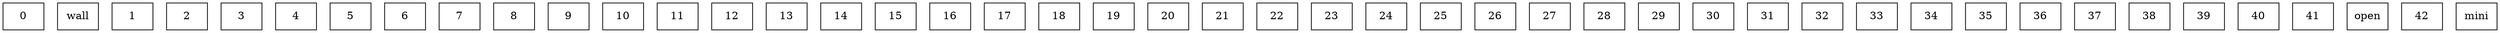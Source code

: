 graph room {
 node [shape="box"]; 0wall [pos="1,1!"]; 1wall [pos="2,1!"]; 2wall [pos="3,1!"]; 3wall [pos="4,1!"]; 4wall [pos="5,1!"]; 5wall [pos="6,1!"]; 6wall [pos="7,1!"]; 7wall [pos="8,1!"]; 8wall [pos="9,1!"]; 9wall [pos="10,1!"]; 10wall [pos="11,1!"]; 11wall [pos="12,1!"]; 12wall [pos="13,1!"]; 13wall [pos="14,1!"]; 14wall [pos="1,2!"]; 15wall [pos="14,2!"]; 16wall [pos="1,3!"]; 17wall [pos="14,3!"]; 18wall [pos="1,4!"]; 19wall [pos="14,4!"]; 20wall [pos="1,5!"]; 21wall [pos="1,6!"]; 22wall [pos="14,6!"]; 23wall [pos="1,7!"]; 24wall [pos="14,7!"]; 25wall [pos="1,8!"]; 26wall [pos="14,8!"]; 27wall [pos="1,9!"]; 28wall [pos="2,9!"]; 29wall [pos="3,9!"]; 30wall [pos="4,9!"]; 31wall [pos="5,9!"]; 32wall [pos="6,9!"]; 33wall [pos="7,9!"]; 34wall [pos="8,9!"]; 35wall [pos="9,9!"]; 36wall [pos="10,9!"]; 37wall [pos="11,9!"]; 38wall [pos="12,9!"]; 39wall [pos="13,9!"]; 40wall [pos="14,9!"]; 41open [pos="14,5!"]; 42mini [pos="9,6!"]; }